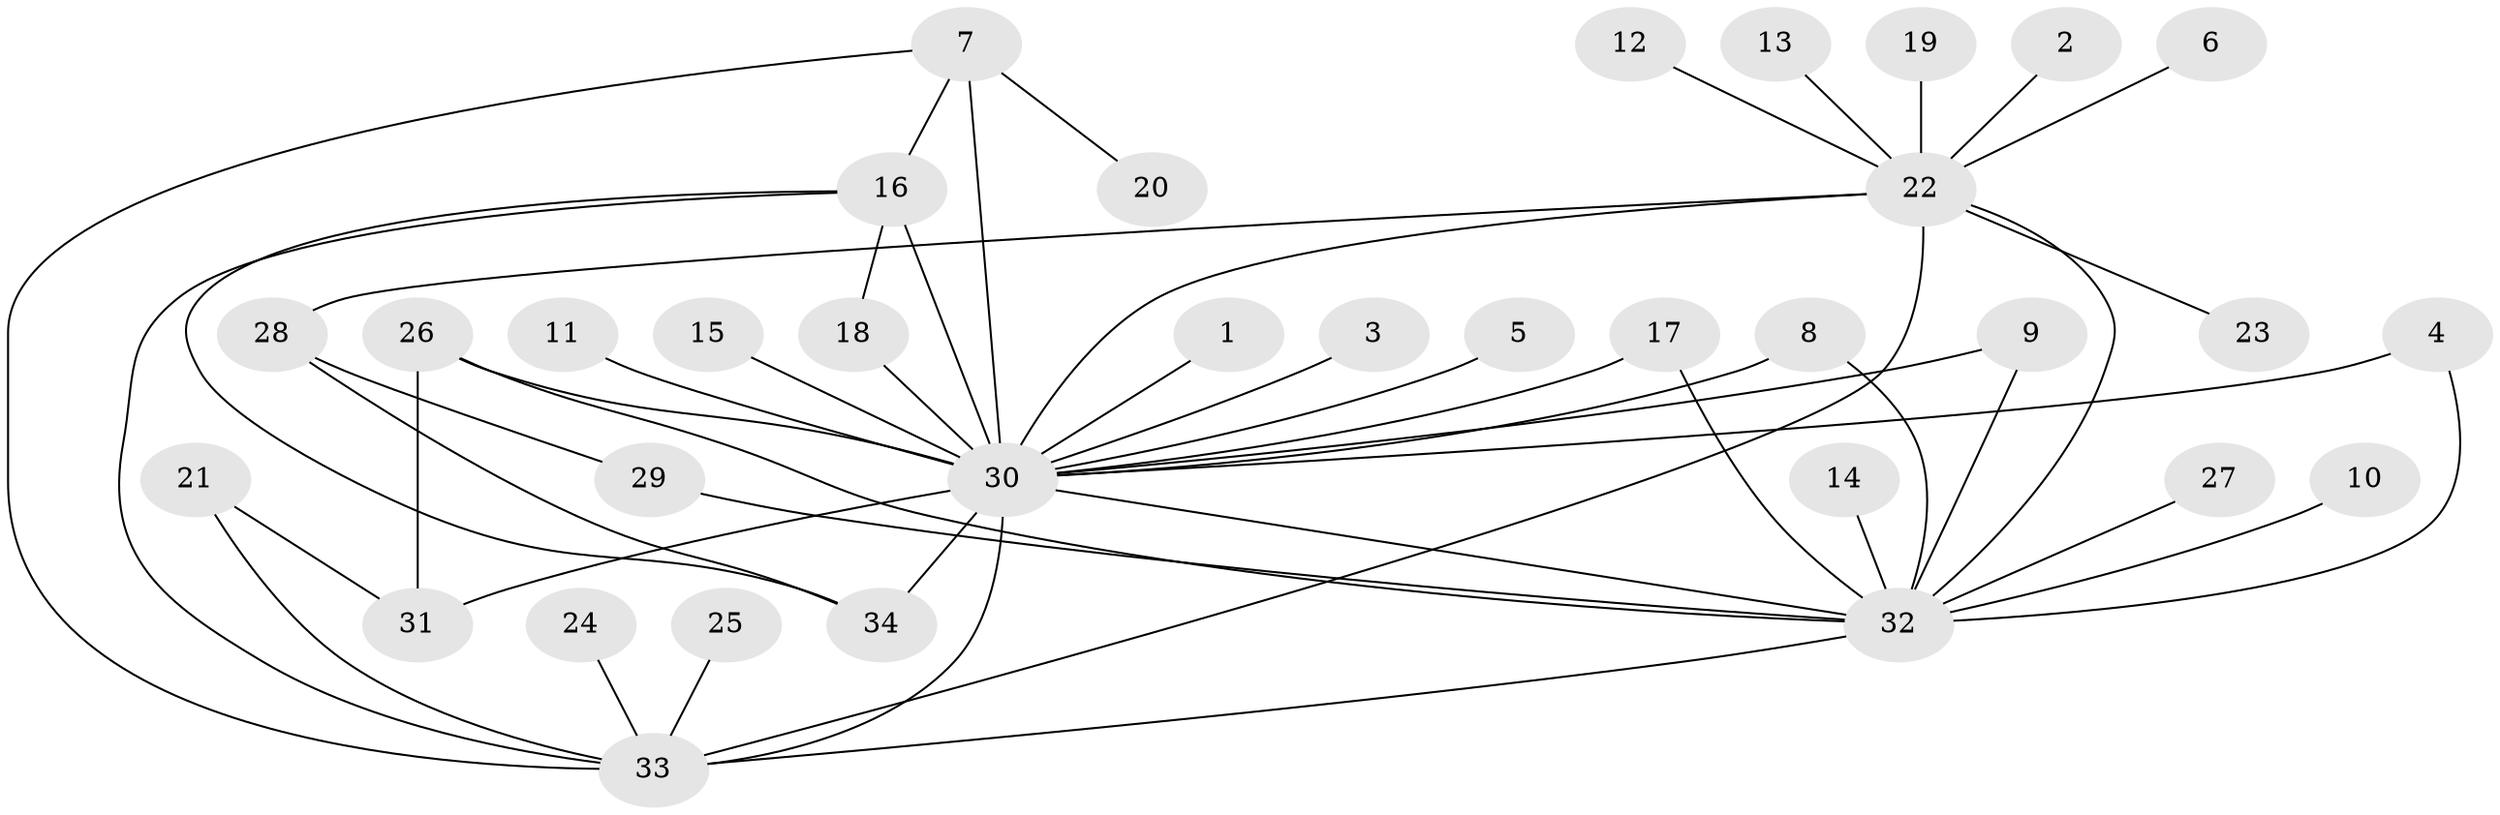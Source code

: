// original degree distribution, {13: 0.014705882352941176, 23: 0.014705882352941176, 2: 0.20588235294117646, 1: 0.5882352941176471, 4: 0.04411764705882353, 17: 0.014705882352941176, 6: 0.029411764705882353, 5: 0.014705882352941176, 12: 0.014705882352941176, 3: 0.04411764705882353, 7: 0.014705882352941176}
// Generated by graph-tools (version 1.1) at 2025/01/03/09/25 03:01:44]
// undirected, 34 vertices, 50 edges
graph export_dot {
graph [start="1"]
  node [color=gray90,style=filled];
  1;
  2;
  3;
  4;
  5;
  6;
  7;
  8;
  9;
  10;
  11;
  12;
  13;
  14;
  15;
  16;
  17;
  18;
  19;
  20;
  21;
  22;
  23;
  24;
  25;
  26;
  27;
  28;
  29;
  30;
  31;
  32;
  33;
  34;
  1 -- 30 [weight=1.0];
  2 -- 22 [weight=1.0];
  3 -- 30 [weight=1.0];
  4 -- 30 [weight=1.0];
  4 -- 32 [weight=1.0];
  5 -- 30 [weight=1.0];
  6 -- 22 [weight=1.0];
  7 -- 16 [weight=1.0];
  7 -- 20 [weight=1.0];
  7 -- 30 [weight=1.0];
  7 -- 33 [weight=1.0];
  8 -- 30 [weight=1.0];
  8 -- 32 [weight=1.0];
  9 -- 30 [weight=1.0];
  9 -- 32 [weight=1.0];
  10 -- 32 [weight=1.0];
  11 -- 30 [weight=1.0];
  12 -- 22 [weight=1.0];
  13 -- 22 [weight=1.0];
  14 -- 32 [weight=1.0];
  15 -- 30 [weight=1.0];
  16 -- 18 [weight=1.0];
  16 -- 30 [weight=2.0];
  16 -- 33 [weight=1.0];
  16 -- 34 [weight=1.0];
  17 -- 30 [weight=1.0];
  17 -- 32 [weight=1.0];
  18 -- 30 [weight=1.0];
  19 -- 22 [weight=1.0];
  21 -- 31 [weight=1.0];
  21 -- 33 [weight=1.0];
  22 -- 23 [weight=1.0];
  22 -- 28 [weight=1.0];
  22 -- 30 [weight=1.0];
  22 -- 32 [weight=1.0];
  22 -- 33 [weight=1.0];
  24 -- 33 [weight=1.0];
  25 -- 33 [weight=1.0];
  26 -- 30 [weight=1.0];
  26 -- 31 [weight=1.0];
  26 -- 32 [weight=1.0];
  27 -- 32 [weight=1.0];
  28 -- 29 [weight=1.0];
  28 -- 34 [weight=1.0];
  29 -- 32 [weight=1.0];
  30 -- 31 [weight=1.0];
  30 -- 32 [weight=1.0];
  30 -- 33 [weight=1.0];
  30 -- 34 [weight=2.0];
  32 -- 33 [weight=1.0];
}
